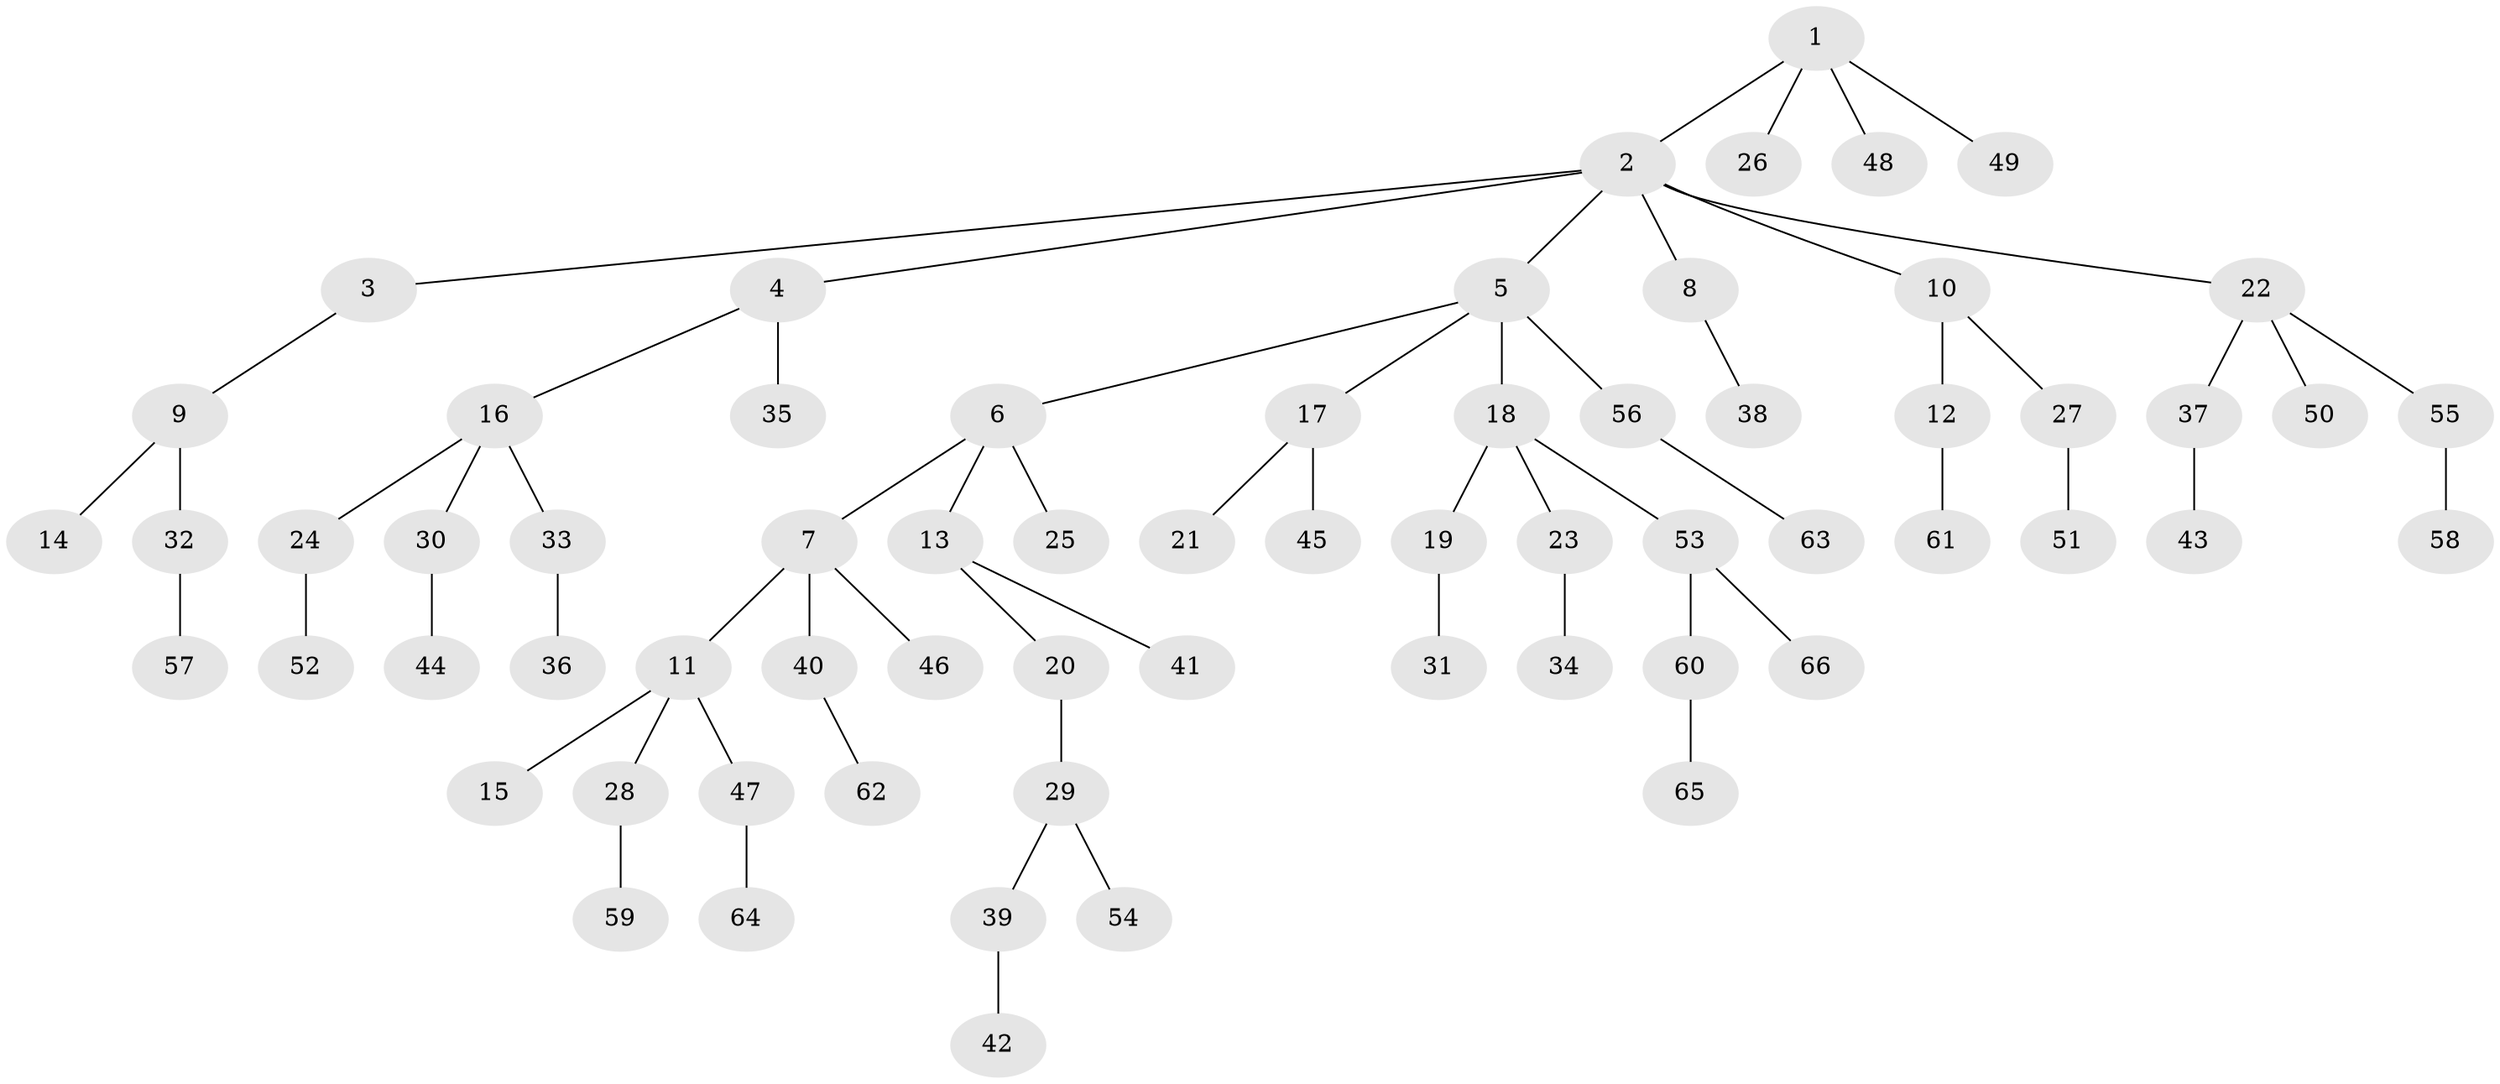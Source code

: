 // coarse degree distribution, {9: 0.021739130434782608, 2: 0.32608695652173914, 3: 0.08695652173913043, 7: 0.021739130434782608, 5: 0.021739130434782608, 1: 0.5, 4: 0.021739130434782608}
// Generated by graph-tools (version 1.1) at 2025/19/03/04/25 18:19:14]
// undirected, 66 vertices, 65 edges
graph export_dot {
graph [start="1"]
  node [color=gray90,style=filled];
  1;
  2;
  3;
  4;
  5;
  6;
  7;
  8;
  9;
  10;
  11;
  12;
  13;
  14;
  15;
  16;
  17;
  18;
  19;
  20;
  21;
  22;
  23;
  24;
  25;
  26;
  27;
  28;
  29;
  30;
  31;
  32;
  33;
  34;
  35;
  36;
  37;
  38;
  39;
  40;
  41;
  42;
  43;
  44;
  45;
  46;
  47;
  48;
  49;
  50;
  51;
  52;
  53;
  54;
  55;
  56;
  57;
  58;
  59;
  60;
  61;
  62;
  63;
  64;
  65;
  66;
  1 -- 2;
  1 -- 26;
  1 -- 48;
  1 -- 49;
  2 -- 3;
  2 -- 4;
  2 -- 5;
  2 -- 8;
  2 -- 10;
  2 -- 22;
  3 -- 9;
  4 -- 16;
  4 -- 35;
  5 -- 6;
  5 -- 17;
  5 -- 18;
  5 -- 56;
  6 -- 7;
  6 -- 13;
  6 -- 25;
  7 -- 11;
  7 -- 40;
  7 -- 46;
  8 -- 38;
  9 -- 14;
  9 -- 32;
  10 -- 12;
  10 -- 27;
  11 -- 15;
  11 -- 28;
  11 -- 47;
  12 -- 61;
  13 -- 20;
  13 -- 41;
  16 -- 24;
  16 -- 30;
  16 -- 33;
  17 -- 21;
  17 -- 45;
  18 -- 19;
  18 -- 23;
  18 -- 53;
  19 -- 31;
  20 -- 29;
  22 -- 37;
  22 -- 50;
  22 -- 55;
  23 -- 34;
  24 -- 52;
  27 -- 51;
  28 -- 59;
  29 -- 39;
  29 -- 54;
  30 -- 44;
  32 -- 57;
  33 -- 36;
  37 -- 43;
  39 -- 42;
  40 -- 62;
  47 -- 64;
  53 -- 60;
  53 -- 66;
  55 -- 58;
  56 -- 63;
  60 -- 65;
}
